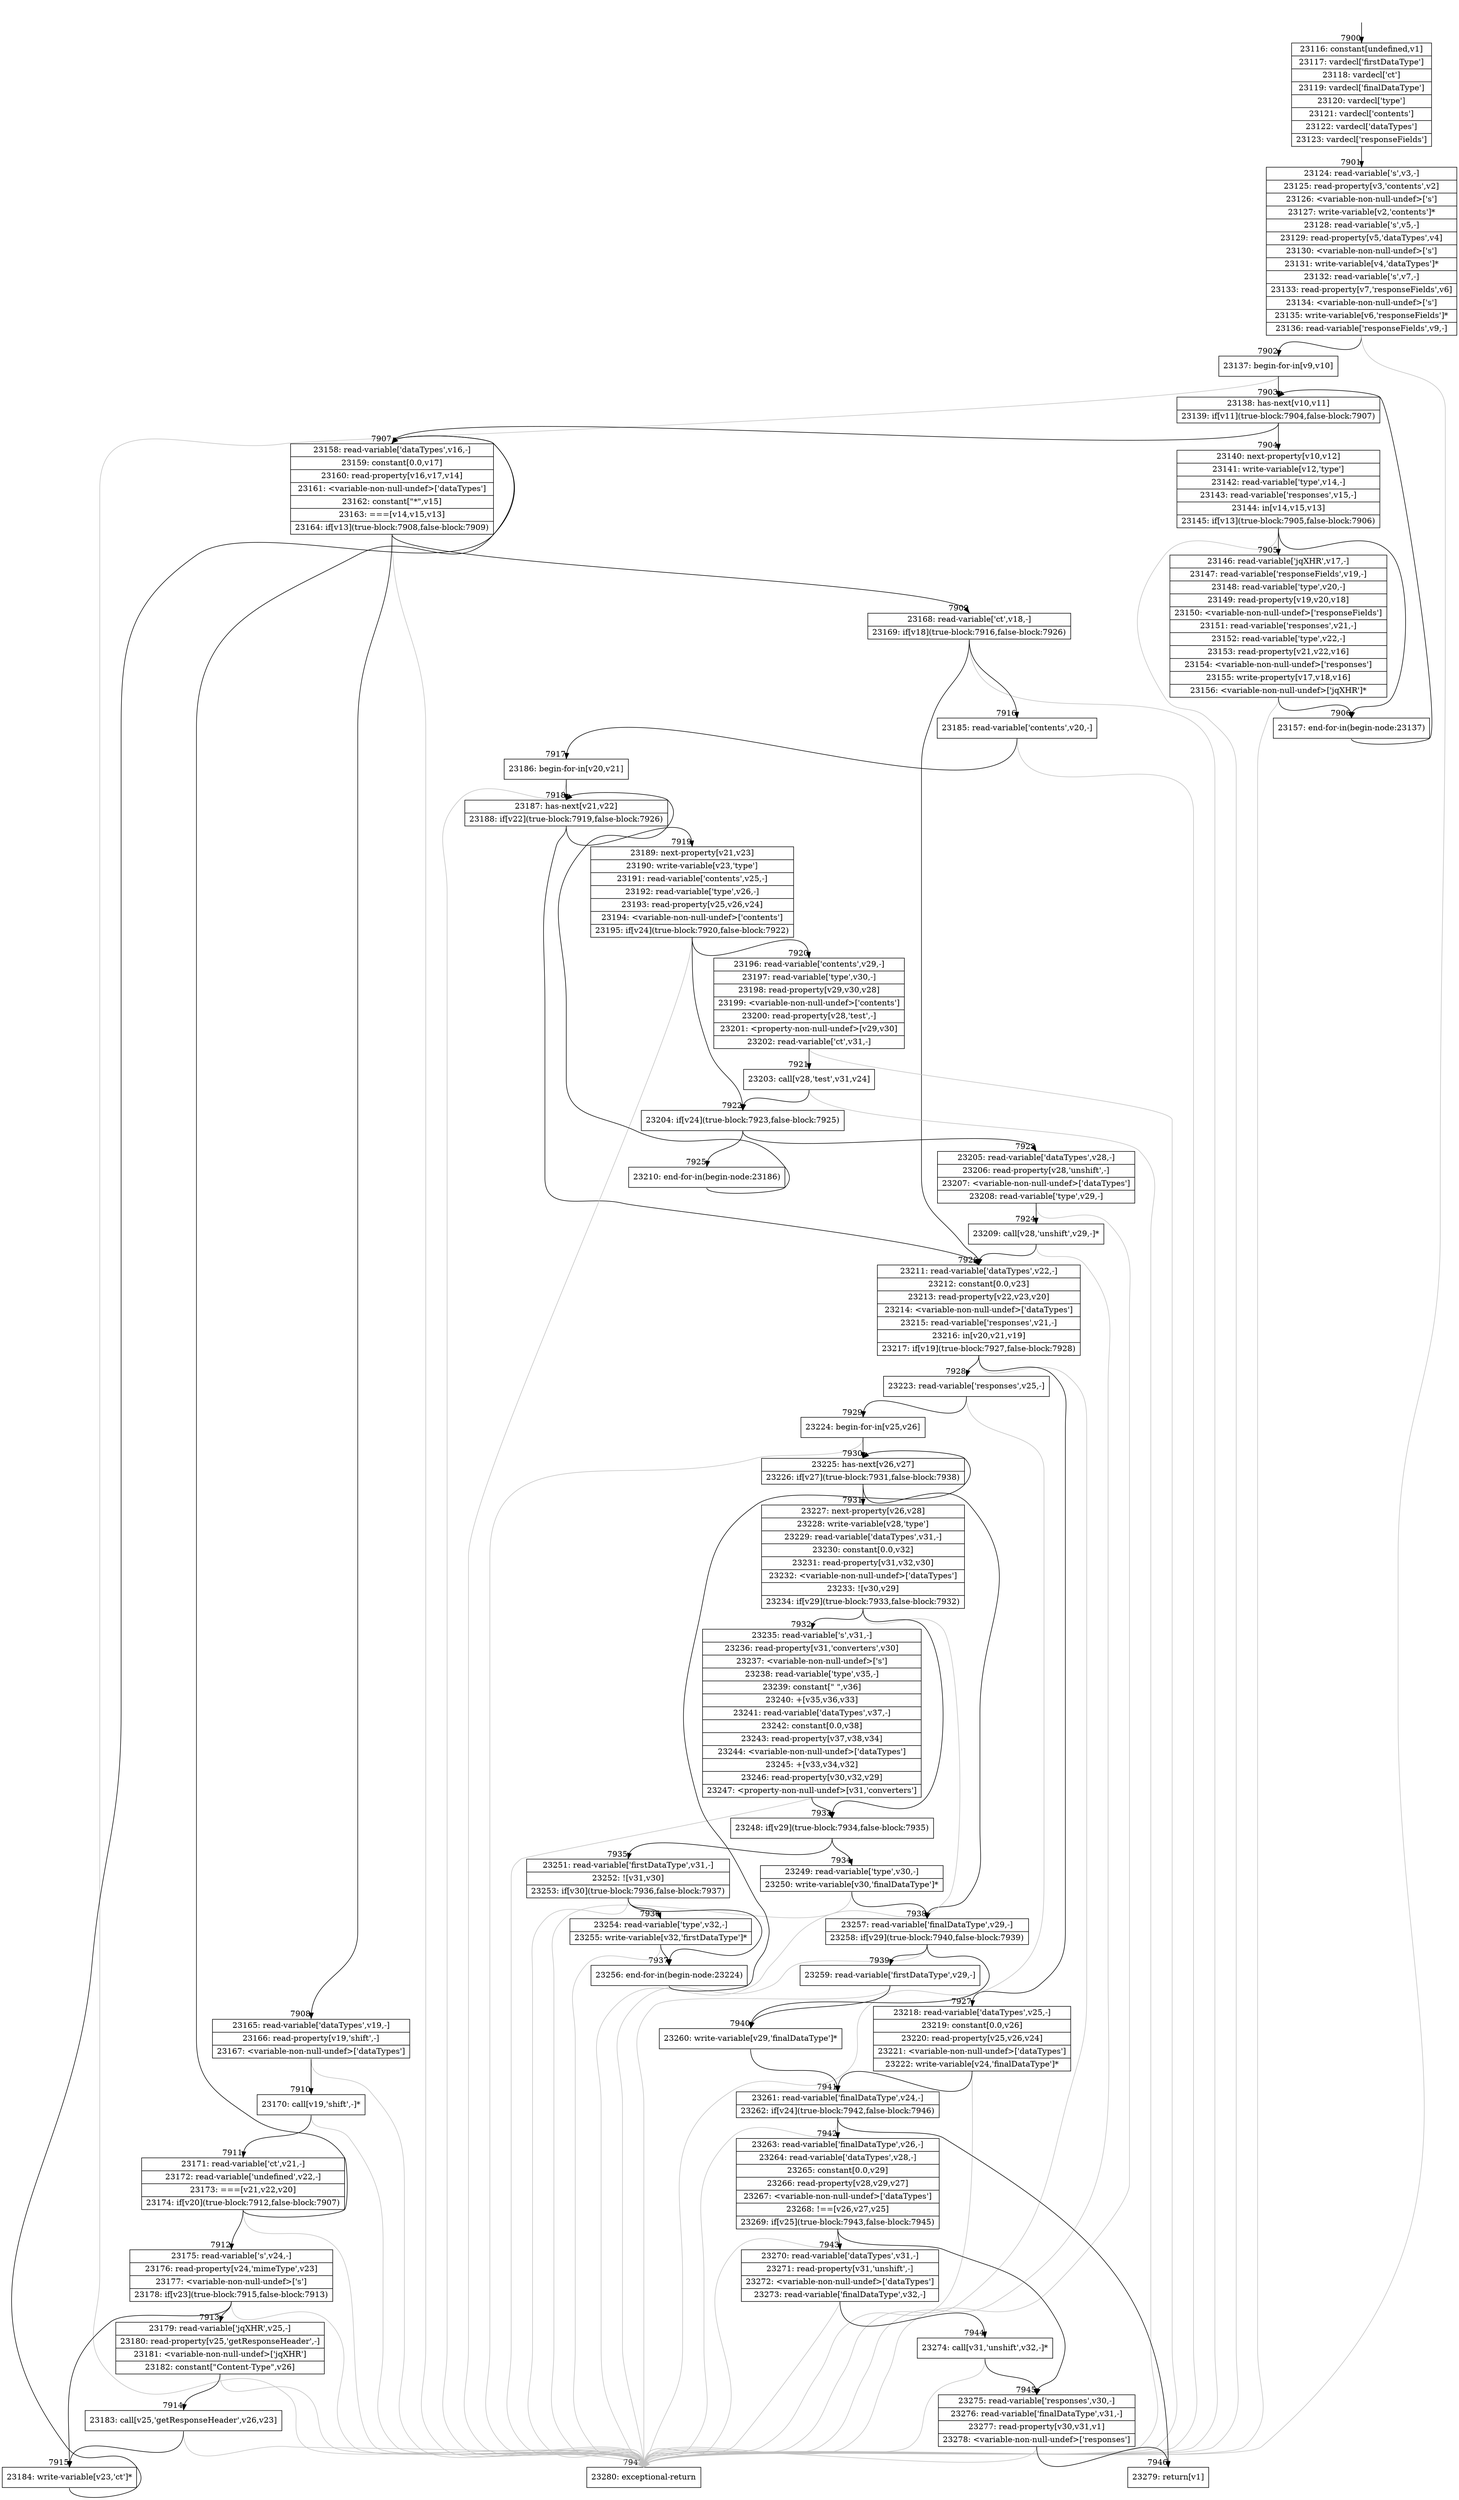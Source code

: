 digraph {
rankdir="TD"
BB_entry493[shape=none,label=""];
BB_entry493 -> BB7900 [tailport=s, headport=n, headlabel="    7900"]
BB7900 [shape=record label="{23116: constant[undefined,v1]|23117: vardecl['firstDataType']|23118: vardecl['ct']|23119: vardecl['finalDataType']|23120: vardecl['type']|23121: vardecl['contents']|23122: vardecl['dataTypes']|23123: vardecl['responseFields']}" ] 
BB7900 -> BB7901 [tailport=s, headport=n, headlabel="      7901"]
BB7901 [shape=record label="{23124: read-variable['s',v3,-]|23125: read-property[v3,'contents',v2]|23126: \<variable-non-null-undef\>['s']|23127: write-variable[v2,'contents']*|23128: read-variable['s',v5,-]|23129: read-property[v5,'dataTypes',v4]|23130: \<variable-non-null-undef\>['s']|23131: write-variable[v4,'dataTypes']*|23132: read-variable['s',v7,-]|23133: read-property[v7,'responseFields',v6]|23134: \<variable-non-null-undef\>['s']|23135: write-variable[v6,'responseFields']*|23136: read-variable['responseFields',v9,-]}" ] 
BB7901 -> BB7902 [tailport=s, headport=n, headlabel="      7902"]
BB7901 -> BB7947 [tailport=s, headport=n, color=gray, headlabel="      7947"]
BB7902 [shape=record label="{23137: begin-for-in[v9,v10]}" ] 
BB7902 -> BB7903 [tailport=s, headport=n, headlabel="      7903"]
BB7902 -> BB7947 [tailport=s, headport=n, color=gray]
BB7903 [shape=record label="{23138: has-next[v10,v11]|23139: if[v11](true-block:7904,false-block:7907)}" ] 
BB7903 -> BB7904 [tailport=s, headport=n, headlabel="      7904"]
BB7903 -> BB7907 [tailport=s, headport=n, headlabel="      7907"]
BB7904 [shape=record label="{23140: next-property[v10,v12]|23141: write-variable[v12,'type']|23142: read-variable['type',v14,-]|23143: read-variable['responses',v15,-]|23144: in[v14,v15,v13]|23145: if[v13](true-block:7905,false-block:7906)}" ] 
BB7904 -> BB7905 [tailport=s, headport=n, headlabel="      7905"]
BB7904 -> BB7906 [tailport=s, headport=n, headlabel="      7906"]
BB7904 -> BB7947 [tailport=s, headport=n, color=gray]
BB7905 [shape=record label="{23146: read-variable['jqXHR',v17,-]|23147: read-variable['responseFields',v19,-]|23148: read-variable['type',v20,-]|23149: read-property[v19,v20,v18]|23150: \<variable-non-null-undef\>['responseFields']|23151: read-variable['responses',v21,-]|23152: read-variable['type',v22,-]|23153: read-property[v21,v22,v16]|23154: \<variable-non-null-undef\>['responses']|23155: write-property[v17,v18,v16]|23156: \<variable-non-null-undef\>['jqXHR']*}" ] 
BB7905 -> BB7906 [tailport=s, headport=n]
BB7905 -> BB7947 [tailport=s, headport=n, color=gray]
BB7906 [shape=record label="{23157: end-for-in(begin-node:23137)}" ] 
BB7906 -> BB7903 [tailport=s, headport=n]
BB7907 [shape=record label="{23158: read-variable['dataTypes',v16,-]|23159: constant[0.0,v17]|23160: read-property[v16,v17,v14]|23161: \<variable-non-null-undef\>['dataTypes']|23162: constant[\"*\",v15]|23163: ===[v14,v15,v13]|23164: if[v13](true-block:7908,false-block:7909)}" ] 
BB7907 -> BB7908 [tailport=s, headport=n, headlabel="      7908"]
BB7907 -> BB7909 [tailport=s, headport=n, headlabel="      7909"]
BB7907 -> BB7947 [tailport=s, headport=n, color=gray]
BB7908 [shape=record label="{23165: read-variable['dataTypes',v19,-]|23166: read-property[v19,'shift',-]|23167: \<variable-non-null-undef\>['dataTypes']}" ] 
BB7908 -> BB7910 [tailport=s, headport=n, headlabel="      7910"]
BB7908 -> BB7947 [tailport=s, headport=n, color=gray]
BB7909 [shape=record label="{23168: read-variable['ct',v18,-]|23169: if[v18](true-block:7916,false-block:7926)}" ] 
BB7909 -> BB7916 [tailport=s, headport=n, headlabel="      7916"]
BB7909 -> BB7926 [tailport=s, headport=n, headlabel="      7926"]
BB7909 -> BB7947 [tailport=s, headport=n, color=gray]
BB7910 [shape=record label="{23170: call[v19,'shift',-]*}" ] 
BB7910 -> BB7911 [tailport=s, headport=n, headlabel="      7911"]
BB7910 -> BB7947 [tailport=s, headport=n, color=gray]
BB7911 [shape=record label="{23171: read-variable['ct',v21,-]|23172: read-variable['undefined',v22,-]|23173: ===[v21,v22,v20]|23174: if[v20](true-block:7912,false-block:7907)}" ] 
BB7911 -> BB7912 [tailport=s, headport=n, headlabel="      7912"]
BB7911 -> BB7907 [tailport=s, headport=n]
BB7911 -> BB7947 [tailport=s, headport=n, color=gray]
BB7912 [shape=record label="{23175: read-variable['s',v24,-]|23176: read-property[v24,'mimeType',v23]|23177: \<variable-non-null-undef\>['s']|23178: if[v23](true-block:7915,false-block:7913)}" ] 
BB7912 -> BB7915 [tailport=s, headport=n, headlabel="      7915"]
BB7912 -> BB7913 [tailport=s, headport=n, headlabel="      7913"]
BB7912 -> BB7947 [tailport=s, headport=n, color=gray]
BB7913 [shape=record label="{23179: read-variable['jqXHR',v25,-]|23180: read-property[v25,'getResponseHeader',-]|23181: \<variable-non-null-undef\>['jqXHR']|23182: constant[\"Content-Type\",v26]}" ] 
BB7913 -> BB7914 [tailport=s, headport=n, headlabel="      7914"]
BB7913 -> BB7947 [tailport=s, headport=n, color=gray]
BB7914 [shape=record label="{23183: call[v25,'getResponseHeader',v26,v23]}" ] 
BB7914 -> BB7915 [tailport=s, headport=n]
BB7914 -> BB7947 [tailport=s, headport=n, color=gray]
BB7915 [shape=record label="{23184: write-variable[v23,'ct']*}" ] 
BB7915 -> BB7907 [tailport=s, headport=n]
BB7916 [shape=record label="{23185: read-variable['contents',v20,-]}" ] 
BB7916 -> BB7917 [tailport=s, headport=n, headlabel="      7917"]
BB7916 -> BB7947 [tailport=s, headport=n, color=gray]
BB7917 [shape=record label="{23186: begin-for-in[v20,v21]}" ] 
BB7917 -> BB7918 [tailport=s, headport=n, headlabel="      7918"]
BB7917 -> BB7947 [tailport=s, headport=n, color=gray]
BB7918 [shape=record label="{23187: has-next[v21,v22]|23188: if[v22](true-block:7919,false-block:7926)}" ] 
BB7918 -> BB7919 [tailport=s, headport=n, headlabel="      7919"]
BB7918 -> BB7926 [tailport=s, headport=n]
BB7919 [shape=record label="{23189: next-property[v21,v23]|23190: write-variable[v23,'type']|23191: read-variable['contents',v25,-]|23192: read-variable['type',v26,-]|23193: read-property[v25,v26,v24]|23194: \<variable-non-null-undef\>['contents']|23195: if[v24](true-block:7920,false-block:7922)}" ] 
BB7919 -> BB7922 [tailport=s, headport=n, headlabel="      7922"]
BB7919 -> BB7920 [tailport=s, headport=n, headlabel="      7920"]
BB7919 -> BB7947 [tailport=s, headport=n, color=gray]
BB7920 [shape=record label="{23196: read-variable['contents',v29,-]|23197: read-variable['type',v30,-]|23198: read-property[v29,v30,v28]|23199: \<variable-non-null-undef\>['contents']|23200: read-property[v28,'test',-]|23201: \<property-non-null-undef\>[v29,v30]|23202: read-variable['ct',v31,-]}" ] 
BB7920 -> BB7921 [tailport=s, headport=n, headlabel="      7921"]
BB7920 -> BB7947 [tailport=s, headport=n, color=gray]
BB7921 [shape=record label="{23203: call[v28,'test',v31,v24]}" ] 
BB7921 -> BB7922 [tailport=s, headport=n]
BB7921 -> BB7947 [tailport=s, headport=n, color=gray]
BB7922 [shape=record label="{23204: if[v24](true-block:7923,false-block:7925)}" ] 
BB7922 -> BB7923 [tailport=s, headport=n, headlabel="      7923"]
BB7922 -> BB7925 [tailport=s, headport=n, headlabel="      7925"]
BB7923 [shape=record label="{23205: read-variable['dataTypes',v28,-]|23206: read-property[v28,'unshift',-]|23207: \<variable-non-null-undef\>['dataTypes']|23208: read-variable['type',v29,-]}" ] 
BB7923 -> BB7924 [tailport=s, headport=n, headlabel="      7924"]
BB7923 -> BB7947 [tailport=s, headport=n, color=gray]
BB7924 [shape=record label="{23209: call[v28,'unshift',v29,-]*}" ] 
BB7924 -> BB7926 [tailport=s, headport=n]
BB7924 -> BB7947 [tailport=s, headport=n, color=gray]
BB7925 [shape=record label="{23210: end-for-in(begin-node:23186)}" ] 
BB7925 -> BB7918 [tailport=s, headport=n]
BB7926 [shape=record label="{23211: read-variable['dataTypes',v22,-]|23212: constant[0.0,v23]|23213: read-property[v22,v23,v20]|23214: \<variable-non-null-undef\>['dataTypes']|23215: read-variable['responses',v21,-]|23216: in[v20,v21,v19]|23217: if[v19](true-block:7927,false-block:7928)}" ] 
BB7926 -> BB7927 [tailport=s, headport=n, headlabel="      7927"]
BB7926 -> BB7928 [tailport=s, headport=n, headlabel="      7928"]
BB7926 -> BB7947 [tailport=s, headport=n, color=gray]
BB7927 [shape=record label="{23218: read-variable['dataTypes',v25,-]|23219: constant[0.0,v26]|23220: read-property[v25,v26,v24]|23221: \<variable-non-null-undef\>['dataTypes']|23222: write-variable[v24,'finalDataType']*}" ] 
BB7927 -> BB7941 [tailport=s, headport=n, headlabel="      7941"]
BB7927 -> BB7947 [tailport=s, headport=n, color=gray]
BB7928 [shape=record label="{23223: read-variable['responses',v25,-]}" ] 
BB7928 -> BB7929 [tailport=s, headport=n, headlabel="      7929"]
BB7928 -> BB7947 [tailport=s, headport=n, color=gray]
BB7929 [shape=record label="{23224: begin-for-in[v25,v26]}" ] 
BB7929 -> BB7930 [tailport=s, headport=n, headlabel="      7930"]
BB7929 -> BB7947 [tailport=s, headport=n, color=gray]
BB7930 [shape=record label="{23225: has-next[v26,v27]|23226: if[v27](true-block:7931,false-block:7938)}" ] 
BB7930 -> BB7931 [tailport=s, headport=n, headlabel="      7931"]
BB7930 -> BB7938 [tailport=s, headport=n, headlabel="      7938"]
BB7931 [shape=record label="{23227: next-property[v26,v28]|23228: write-variable[v28,'type']|23229: read-variable['dataTypes',v31,-]|23230: constant[0.0,v32]|23231: read-property[v31,v32,v30]|23232: \<variable-non-null-undef\>['dataTypes']|23233: ![v30,v29]|23234: if[v29](true-block:7933,false-block:7932)}" ] 
BB7931 -> BB7933 [tailport=s, headport=n, headlabel="      7933"]
BB7931 -> BB7932 [tailport=s, headport=n, headlabel="      7932"]
BB7931 -> BB7947 [tailport=s, headport=n, color=gray]
BB7932 [shape=record label="{23235: read-variable['s',v31,-]|23236: read-property[v31,'converters',v30]|23237: \<variable-non-null-undef\>['s']|23238: read-variable['type',v35,-]|23239: constant[\" \",v36]|23240: +[v35,v36,v33]|23241: read-variable['dataTypes',v37,-]|23242: constant[0.0,v38]|23243: read-property[v37,v38,v34]|23244: \<variable-non-null-undef\>['dataTypes']|23245: +[v33,v34,v32]|23246: read-property[v30,v32,v29]|23247: \<property-non-null-undef\>[v31,'converters']}" ] 
BB7932 -> BB7933 [tailport=s, headport=n]
BB7932 -> BB7947 [tailport=s, headport=n, color=gray]
BB7933 [shape=record label="{23248: if[v29](true-block:7934,false-block:7935)}" ] 
BB7933 -> BB7934 [tailport=s, headport=n, headlabel="      7934"]
BB7933 -> BB7935 [tailport=s, headport=n, headlabel="      7935"]
BB7934 [shape=record label="{23249: read-variable['type',v30,-]|23250: write-variable[v30,'finalDataType']*}" ] 
BB7934 -> BB7938 [tailport=s, headport=n]
BB7934 -> BB7947 [tailport=s, headport=n, color=gray]
BB7935 [shape=record label="{23251: read-variable['firstDataType',v31,-]|23252: ![v31,v30]|23253: if[v30](true-block:7936,false-block:7937)}" ] 
BB7935 -> BB7936 [tailport=s, headport=n, headlabel="      7936"]
BB7935 -> BB7937 [tailport=s, headport=n, headlabel="      7937"]
BB7935 -> BB7947 [tailport=s, headport=n, color=gray]
BB7936 [shape=record label="{23254: read-variable['type',v32,-]|23255: write-variable[v32,'firstDataType']*}" ] 
BB7936 -> BB7937 [tailport=s, headport=n]
BB7936 -> BB7947 [tailport=s, headport=n, color=gray]
BB7937 [shape=record label="{23256: end-for-in(begin-node:23224)}" ] 
BB7937 -> BB7930 [tailport=s, headport=n]
BB7938 [shape=record label="{23257: read-variable['finalDataType',v29,-]|23258: if[v29](true-block:7940,false-block:7939)}" ] 
BB7938 -> BB7940 [tailport=s, headport=n, headlabel="      7940"]
BB7938 -> BB7939 [tailport=s, headport=n, headlabel="      7939"]
BB7938 -> BB7947 [tailport=s, headport=n, color=gray]
BB7939 [shape=record label="{23259: read-variable['firstDataType',v29,-]}" ] 
BB7939 -> BB7940 [tailport=s, headport=n]
BB7939 -> BB7947 [tailport=s, headport=n, color=gray]
BB7940 [shape=record label="{23260: write-variable[v29,'finalDataType']*}" ] 
BB7940 -> BB7941 [tailport=s, headport=n]
BB7941 [shape=record label="{23261: read-variable['finalDataType',v24,-]|23262: if[v24](true-block:7942,false-block:7946)}" ] 
BB7941 -> BB7942 [tailport=s, headport=n, headlabel="      7942"]
BB7941 -> BB7946 [tailport=s, headport=n, headlabel="      7946"]
BB7941 -> BB7947 [tailport=s, headport=n, color=gray]
BB7942 [shape=record label="{23263: read-variable['finalDataType',v26,-]|23264: read-variable['dataTypes',v28,-]|23265: constant[0.0,v29]|23266: read-property[v28,v29,v27]|23267: \<variable-non-null-undef\>['dataTypes']|23268: !==[v26,v27,v25]|23269: if[v25](true-block:7943,false-block:7945)}" ] 
BB7942 -> BB7943 [tailport=s, headport=n, headlabel="      7943"]
BB7942 -> BB7945 [tailport=s, headport=n, headlabel="      7945"]
BB7942 -> BB7947 [tailport=s, headport=n, color=gray]
BB7943 [shape=record label="{23270: read-variable['dataTypes',v31,-]|23271: read-property[v31,'unshift',-]|23272: \<variable-non-null-undef\>['dataTypes']|23273: read-variable['finalDataType',v32,-]}" ] 
BB7943 -> BB7944 [tailport=s, headport=n, headlabel="      7944"]
BB7943 -> BB7947 [tailport=s, headport=n, color=gray]
BB7944 [shape=record label="{23274: call[v31,'unshift',v32,-]*}" ] 
BB7944 -> BB7945 [tailport=s, headport=n]
BB7944 -> BB7947 [tailport=s, headport=n, color=gray]
BB7945 [shape=record label="{23275: read-variable['responses',v30,-]|23276: read-variable['finalDataType',v31,-]|23277: read-property[v30,v31,v1]|23278: \<variable-non-null-undef\>['responses']}" ] 
BB7945 -> BB7946 [tailport=s, headport=n]
BB7945 -> BB7947 [tailport=s, headport=n, color=gray]
BB7946 [shape=record label="{23279: return[v1]}" ] 
BB7947 [shape=record label="{23280: exceptional-return}" ] 
}
